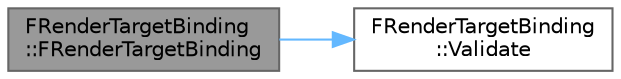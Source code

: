 digraph "FRenderTargetBinding::FRenderTargetBinding"
{
 // INTERACTIVE_SVG=YES
 // LATEX_PDF_SIZE
  bgcolor="transparent";
  edge [fontname=Helvetica,fontsize=10,labelfontname=Helvetica,labelfontsize=10];
  node [fontname=Helvetica,fontsize=10,shape=box,height=0.2,width=0.4];
  rankdir="LR";
  Node1 [id="Node000001",label="FRenderTargetBinding\l::FRenderTargetBinding",height=0.2,width=0.4,color="gray40", fillcolor="grey60", style="filled", fontcolor="black",tooltip=" "];
  Node1 -> Node2 [id="edge1_Node000001_Node000002",color="steelblue1",style="solid",tooltip=" "];
  Node2 [id="Node000002",label="FRenderTargetBinding\l::Validate",height=0.2,width=0.4,color="grey40", fillcolor="white", style="filled",URL="$d2/d6f/structFRenderTargetBinding.html#a93efe69b2485cd4d4745f1103fa769fc",tooltip=" "];
}
